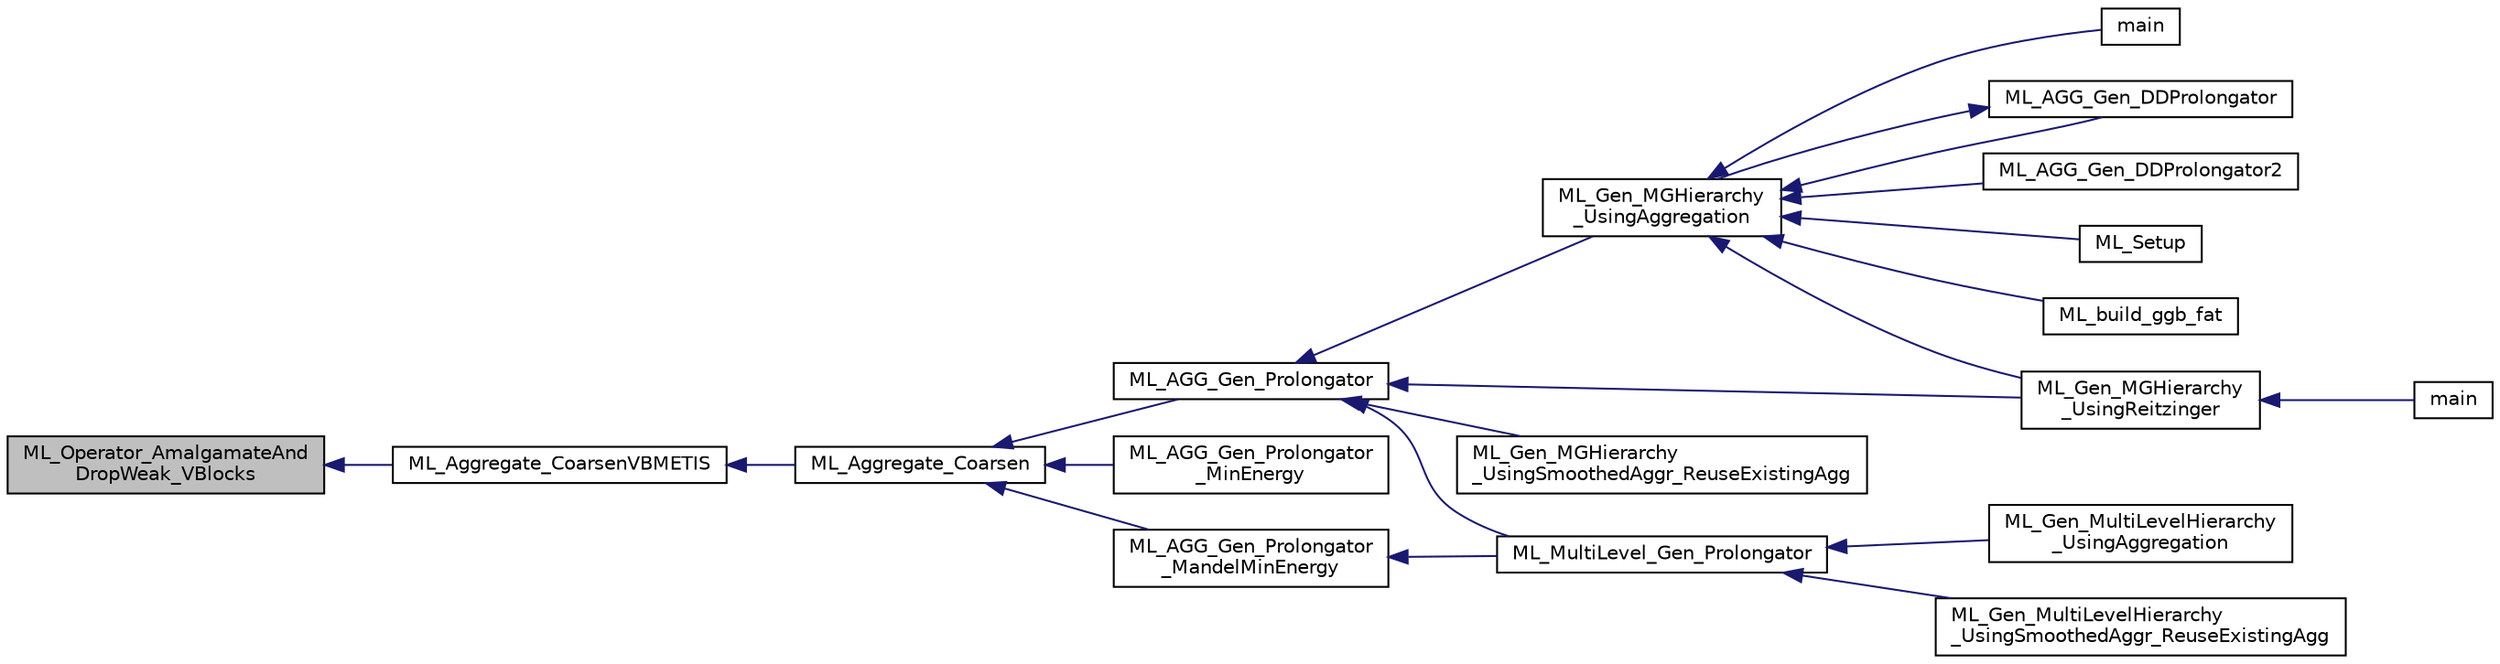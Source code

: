 digraph "ML_Operator_AmalgamateAndDropWeak_VBlocks"
{
  edge [fontname="Helvetica",fontsize="10",labelfontname="Helvetica",labelfontsize="10"];
  node [fontname="Helvetica",fontsize="10",shape=record];
  rankdir="LR";
  Node121 [label="ML_Operator_AmalgamateAnd\lDropWeak_VBlocks",height=0.2,width=0.4,color="black", fillcolor="grey75", style="filled", fontcolor="black"];
  Node121 -> Node122 [dir="back",color="midnightblue",fontsize="10",style="solid",fontname="Helvetica"];
  Node122 [label="ML_Aggregate_CoarsenVBMETIS",height=0.2,width=0.4,color="black", fillcolor="white", style="filled",URL="$d0/d96/ml__agg___v_b_m_e_t_i_s_8h.html#a6f546763a82ed9f0c6cd72f63c094566",tooltip="create non-smoothed aggregates using METIS "];
  Node122 -> Node123 [dir="back",color="midnightblue",fontsize="10",style="solid",fontname="Helvetica"];
  Node123 [label="ML_Aggregate_Coarsen",height=0.2,width=0.4,color="black", fillcolor="white", style="filled",URL="$dd/da4/ml__aggregate_8h.html#a26c58349c770e0946c656ad9d299dc9a"];
  Node123 -> Node124 [dir="back",color="midnightblue",fontsize="10",style="solid",fontname="Helvetica"];
  Node124 [label="ML_AGG_Gen_Prolongator",height=0.2,width=0.4,color="black", fillcolor="white", style="filled",URL="$d0/d33/ml__agg__gen_p_8h.html#a54a698830512f930ca438a23b3c26a2f"];
  Node124 -> Node125 [dir="back",color="midnightblue",fontsize="10",style="solid",fontname="Helvetica"];
  Node125 [label="ML_Gen_MGHierarchy\l_UsingAggregation",height=0.2,width=0.4,color="black", fillcolor="white", style="filled",URL="$d0/d33/ml__agg__gen_p_8h.html#ae9980b6a4d94d467d5865727725cb1b8"];
  Node125 -> Node126 [dir="back",color="midnightblue",fontsize="10",style="solid",fontname="Helvetica"];
  Node126 [label="main",height=0.2,width=0.4,color="black", fillcolor="white", style="filled",URL="$d5/d8c/mlguide_8c.html#a0ddf1224851353fc92bfbff6f499fa97"];
  Node125 -> Node127 [dir="back",color="midnightblue",fontsize="10",style="solid",fontname="Helvetica"];
  Node127 [label="ML_AGG_Gen_DDProlongator",height=0.2,width=0.4,color="black", fillcolor="white", style="filled",URL="$d0/d33/ml__agg__gen_p_8h.html#a55f0768e24055d7d503b95ad16e63a39"];
  Node127 -> Node125 [dir="back",color="midnightblue",fontsize="10",style="solid",fontname="Helvetica"];
  Node125 -> Node128 [dir="back",color="midnightblue",fontsize="10",style="solid",fontname="Helvetica"];
  Node128 [label="ML_AGG_Gen_DDProlongator2",height=0.2,width=0.4,color="black", fillcolor="white", style="filled",URL="$d0/d33/ml__agg__gen_p_8h.html#a1c6a82c0137de25725bc1708adb0f65e"];
  Node125 -> Node129 [dir="back",color="midnightblue",fontsize="10",style="solid",fontname="Helvetica"];
  Node129 [label="ML_Gen_MGHierarchy\l_UsingReitzinger",height=0.2,width=0.4,color="black", fillcolor="white", style="filled",URL="$d5/d9b/ml__agg__reitzinger_8h.html#a109c0acc3b9efbf213a9f49d756cdda1"];
  Node129 -> Node130 [dir="back",color="midnightblue",fontsize="10",style="solid",fontname="Helvetica"];
  Node130 [label="main",height=0.2,width=0.4,color="black", fillcolor="white", style="filled",URL="$d5/d21/ml__simple__max_8c.html#a0ddf1224851353fc92bfbff6f499fa97"];
  Node125 -> Node131 [dir="back",color="midnightblue",fontsize="10",style="solid",fontname="Helvetica"];
  Node131 [label="ML_Setup",height=0.2,width=0.4,color="black", fillcolor="white", style="filled",URL="$db/de5/ml__struct_8h.html#a3e510083e545d8f69ebf2c7904c2ad92"];
  Node125 -> Node132 [dir="back",color="midnightblue",fontsize="10",style="solid",fontname="Helvetica"];
  Node132 [label="ML_build_ggb_fat",height=0.2,width=0.4,color="black", fillcolor="white", style="filled",URL="$db/de5/ml__struct_8h.html#a29c5797e6cbb5e0a36b743546c60a979"];
  Node124 -> Node133 [dir="back",color="midnightblue",fontsize="10",style="solid",fontname="Helvetica"];
  Node133 [label="ML_Gen_MGHierarchy\l_UsingSmoothedAggr_ReuseExistingAgg",height=0.2,width=0.4,color="black", fillcolor="white", style="filled",URL="$d0/d33/ml__agg__gen_p_8h.html#a5f5a51370590a53ee4a81315f3d2109e"];
  Node124 -> Node134 [dir="back",color="midnightblue",fontsize="10",style="solid",fontname="Helvetica"];
  Node134 [label="ML_MultiLevel_Gen_Prolongator",height=0.2,width=0.4,color="black", fillcolor="white", style="filled",URL="$d0/d33/ml__agg__gen_p_8h.html#a69d5fe24f9b1bfc2267c54124b8d6e54"];
  Node134 -> Node135 [dir="back",color="midnightblue",fontsize="10",style="solid",fontname="Helvetica"];
  Node135 [label="ML_Gen_MultiLevelHierarchy\l_UsingAggregation",height=0.2,width=0.4,color="black", fillcolor="white", style="filled",URL="$d0/d33/ml__agg__gen_p_8h.html#ae7d1b526f0441504fca9924114c35306"];
  Node134 -> Node136 [dir="back",color="midnightblue",fontsize="10",style="solid",fontname="Helvetica"];
  Node136 [label="ML_Gen_MultiLevelHierarchy\l_UsingSmoothedAggr_ReuseExistingAgg",height=0.2,width=0.4,color="black", fillcolor="white", style="filled",URL="$d0/d33/ml__agg__gen_p_8h.html#a401a0ca1f24bd136d5fcf880b4a85a2e"];
  Node124 -> Node129 [dir="back",color="midnightblue",fontsize="10",style="solid",fontname="Helvetica"];
  Node123 -> Node137 [dir="back",color="midnightblue",fontsize="10",style="solid",fontname="Helvetica"];
  Node137 [label="ML_AGG_Gen_Prolongator\l_MinEnergy",height=0.2,width=0.4,color="black", fillcolor="white", style="filled",URL="$d3/d4f/ml__agg__min__energy_8h.html#a5cd54c03ba7c3c66bb2c5e755f04c916"];
  Node123 -> Node138 [dir="back",color="midnightblue",fontsize="10",style="solid",fontname="Helvetica"];
  Node138 [label="ML_AGG_Gen_Prolongator\l_MandelMinEnergy",height=0.2,width=0.4,color="black", fillcolor="white", style="filled",URL="$d3/d4f/ml__agg__min__energy_8h.html#ad06158a73f2f0dddc7afa10c21f8c1fe"];
  Node138 -> Node134 [dir="back",color="midnightblue",fontsize="10",style="solid",fontname="Helvetica"];
}

